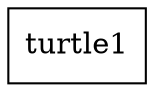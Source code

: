 digraph G {
node [shape=box];
"turtle1" [label="turtle1"];
node [shape=ellipse, color=blue, fontcolor=blue];
}
